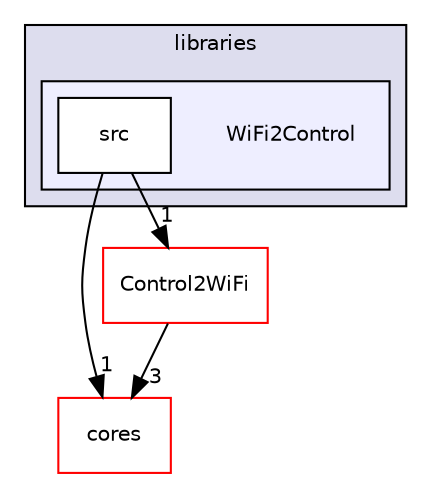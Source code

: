digraph "WiFi2Control" {
  compound=true
  node [ fontsize="10", fontname="Helvetica"];
  edge [ labelfontsize="10", labelfontname="Helvetica"];
  subgraph clusterdir_7587beba4653cd29a136cf350c74429d {
    graph [ bgcolor="#ddddee", pencolor="black", label="libraries" fontname="Helvetica", fontsize="10", URL="dir_7587beba4653cd29a136cf350c74429d.html"]
  subgraph clusterdir_7faea6a4e129f28792585560ccfba1d4 {
    graph [ bgcolor="#eeeeff", pencolor="black", label="" URL="dir_7faea6a4e129f28792585560ccfba1d4.html"];
    dir_7faea6a4e129f28792585560ccfba1d4 [shape=plaintext label="WiFi2Control"];
    dir_0bcfb2d6c9cdcf7a7d7e0ad8d2f2d2d6 [shape=box label="src" color="black" fillcolor="white" style="filled" URL="dir_0bcfb2d6c9cdcf7a7d7e0ad8d2f2d2d6.html"];
  }
  }
  dir_3ed91808d3d3e04a83d382eaf6658e79 [shape=box label="cores" fillcolor="white" style="filled" color="red" URL="dir_3ed91808d3d3e04a83d382eaf6658e79.html"];
  dir_94dbaaa01efad51604e74eb5a1b42ff6 [shape=box label="Control2WiFi" fillcolor="white" style="filled" color="red" URL="dir_94dbaaa01efad51604e74eb5a1b42ff6.html"];
  dir_0bcfb2d6c9cdcf7a7d7e0ad8d2f2d2d6->dir_3ed91808d3d3e04a83d382eaf6658e79 [headlabel="1", labeldistance=1.5 headhref="dir_000012_000009.html"];
  dir_0bcfb2d6c9cdcf7a7d7e0ad8d2f2d2d6->dir_94dbaaa01efad51604e74eb5a1b42ff6 [headlabel="1", labeldistance=1.5 headhref="dir_000012_000006.html"];
  dir_94dbaaa01efad51604e74eb5a1b42ff6->dir_3ed91808d3d3e04a83d382eaf6658e79 [headlabel="3", labeldistance=1.5 headhref="dir_000006_000009.html"];
}
